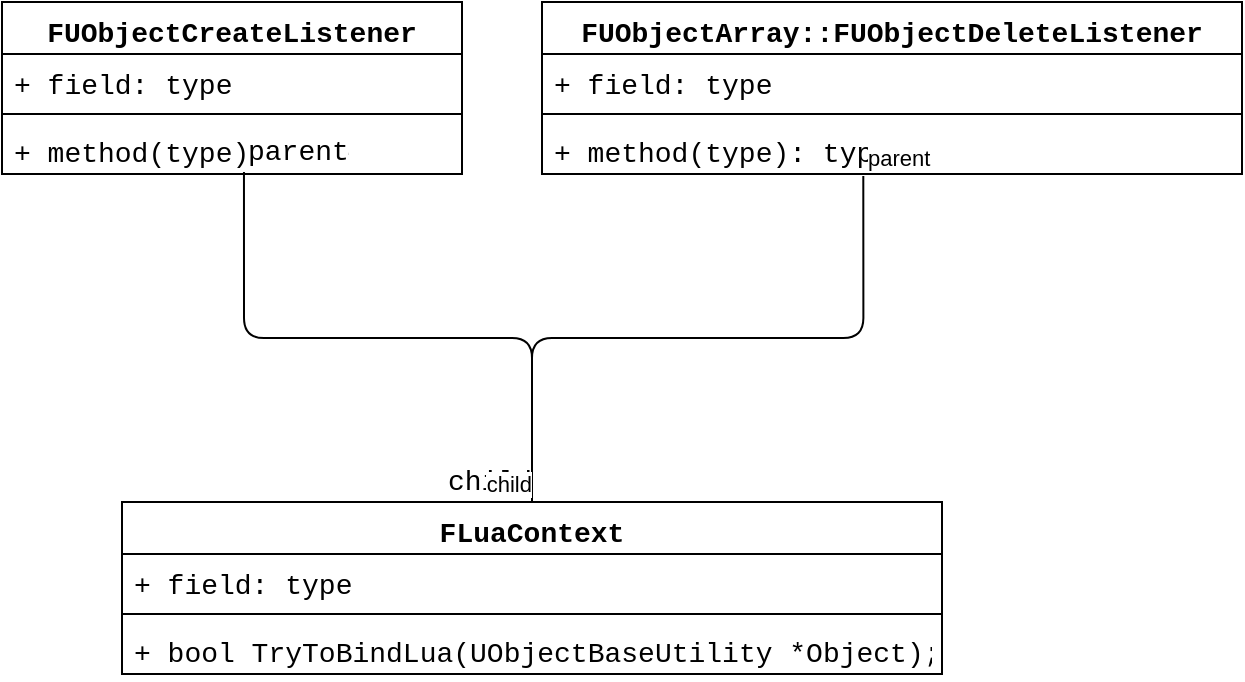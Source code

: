 <mxfile version="14.9.3" type="github">
  <diagram name="Page-1" id="c4acf3e9-155e-7222-9cf6-157b1a14988f">
    <mxGraphModel dx="1422" dy="762" grid="1" gridSize="10" guides="1" tooltips="1" connect="1" arrows="1" fold="1" page="1" pageScale="1" pageWidth="850" pageHeight="1100" background="none" math="0" shadow="0">
      <root>
        <mxCell id="0" />
        <mxCell id="1" parent="0" />
        <mxCell id="NtHtvuAMve170EUnNpiO-1" value="FLuaContext&#xa;" style="swimlane;fontStyle=1;align=center;verticalAlign=top;childLayout=stackLayout;horizontal=1;startSize=26;horizontalStack=0;resizeParent=1;resizeParentMax=0;resizeLast=0;collapsible=1;marginBottom=0;fontFamily=Courier New;fontSize=14;" vertex="1" parent="1">
          <mxGeometry x="180" y="300" width="410" height="86" as="geometry" />
        </mxCell>
        <mxCell id="NtHtvuAMve170EUnNpiO-2" value="+ field: type" style="text;strokeColor=none;fillColor=none;align=left;verticalAlign=top;spacingLeft=4;spacingRight=4;overflow=hidden;rotatable=0;points=[[0,0.5],[1,0.5]];portConstraint=eastwest;fontFamily=Courier New;fontSize=14;" vertex="1" parent="NtHtvuAMve170EUnNpiO-1">
          <mxGeometry y="26" width="410" height="26" as="geometry" />
        </mxCell>
        <mxCell id="NtHtvuAMve170EUnNpiO-3" value="" style="line;strokeWidth=1;fillColor=none;align=left;verticalAlign=middle;spacingTop=-1;spacingLeft=3;spacingRight=3;rotatable=0;labelPosition=right;points=[];portConstraint=eastwest;fontFamily=Courier New;fontSize=14;" vertex="1" parent="NtHtvuAMve170EUnNpiO-1">
          <mxGeometry y="52" width="410" height="8" as="geometry" />
        </mxCell>
        <mxCell id="NtHtvuAMve170EUnNpiO-4" value="+ bool TryToBindLua(UObjectBaseUtility *Object);" style="text;strokeColor=none;fillColor=none;align=left;verticalAlign=top;spacingLeft=4;spacingRight=4;overflow=hidden;rotatable=0;points=[[0,0.5],[1,0.5]];portConstraint=eastwest;fontFamily=Courier New;fontSize=14;" vertex="1" parent="NtHtvuAMve170EUnNpiO-1">
          <mxGeometry y="60" width="410" height="26" as="geometry" />
        </mxCell>
        <mxCell id="NtHtvuAMve170EUnNpiO-5" value="FUObjectCreateListener" style="swimlane;fontStyle=1;align=center;verticalAlign=top;childLayout=stackLayout;horizontal=1;startSize=26;horizontalStack=0;resizeParent=1;resizeParentMax=0;resizeLast=0;collapsible=1;marginBottom=0;fontFamily=Courier New;fontSize=14;" vertex="1" parent="1">
          <mxGeometry x="120" y="50" width="230" height="86" as="geometry">
            <mxRectangle x="280" y="50" width="190" height="26" as="alternateBounds" />
          </mxGeometry>
        </mxCell>
        <mxCell id="NtHtvuAMve170EUnNpiO-6" value="+ field: type" style="text;strokeColor=none;fillColor=none;align=left;verticalAlign=top;spacingLeft=4;spacingRight=4;overflow=hidden;rotatable=0;points=[[0,0.5],[1,0.5]];portConstraint=eastwest;fontFamily=Courier New;fontSize=14;" vertex="1" parent="NtHtvuAMve170EUnNpiO-5">
          <mxGeometry y="26" width="230" height="26" as="geometry" />
        </mxCell>
        <mxCell id="NtHtvuAMve170EUnNpiO-7" value="" style="line;strokeWidth=1;fillColor=none;align=left;verticalAlign=middle;spacingTop=-1;spacingLeft=3;spacingRight=3;rotatable=0;labelPosition=right;points=[];portConstraint=eastwest;fontFamily=Courier New;fontSize=14;" vertex="1" parent="NtHtvuAMve170EUnNpiO-5">
          <mxGeometry y="52" width="230" height="8" as="geometry" />
        </mxCell>
        <mxCell id="NtHtvuAMve170EUnNpiO-8" value="+ method(type): type" style="text;strokeColor=none;fillColor=none;align=left;verticalAlign=top;spacingLeft=4;spacingRight=4;overflow=hidden;rotatable=0;points=[[0,0.5],[1,0.5]];portConstraint=eastwest;fontFamily=Courier New;fontSize=14;" vertex="1" parent="NtHtvuAMve170EUnNpiO-5">
          <mxGeometry y="60" width="230" height="26" as="geometry" />
        </mxCell>
        <mxCell id="NtHtvuAMve170EUnNpiO-9" value="" style="endArrow=none;html=1;edgeStyle=orthogonalEdgeStyle;fontFamily=Courier New;entryX=0.5;entryY=0;entryDx=0;entryDy=0;exitX=0.526;exitY=0.962;exitDx=0;exitDy=0;exitPerimeter=0;fontSize=14;" edge="1" parent="1" source="NtHtvuAMve170EUnNpiO-8" target="NtHtvuAMve170EUnNpiO-1">
          <mxGeometry relative="1" as="geometry">
            <mxPoint x="170" y="470" as="sourcePoint" />
            <mxPoint x="330" y="470" as="targetPoint" />
          </mxGeometry>
        </mxCell>
        <mxCell id="NtHtvuAMve170EUnNpiO-10" value="parent" style="edgeLabel;resizable=0;html=1;align=left;verticalAlign=bottom;fontFamily=Courier New;fontSize=14;" connectable="0" vertex="1" parent="NtHtvuAMve170EUnNpiO-9">
          <mxGeometry x="-1" relative="1" as="geometry" />
        </mxCell>
        <mxCell id="NtHtvuAMve170EUnNpiO-11" value="child" style="edgeLabel;resizable=0;html=1;align=right;verticalAlign=bottom;fontFamily=Courier New;fontSize=14;" connectable="0" vertex="1" parent="NtHtvuAMve170EUnNpiO-9">
          <mxGeometry x="1" relative="1" as="geometry" />
        </mxCell>
        <mxCell id="NtHtvuAMve170EUnNpiO-12" value="FUObjectArray::FUObjectDeleteListener" style="swimlane;fontStyle=1;align=center;verticalAlign=top;childLayout=stackLayout;horizontal=1;startSize=26;horizontalStack=0;resizeParent=1;resizeParentMax=0;resizeLast=0;collapsible=1;marginBottom=0;fontFamily=Courier New;fontSize=14;flipH=1;flipV=0;" vertex="1" parent="1">
          <mxGeometry x="390" y="50" width="350" height="86" as="geometry">
            <mxRectangle x="500" y="50" width="190" height="26" as="alternateBounds" />
          </mxGeometry>
        </mxCell>
        <mxCell id="NtHtvuAMve170EUnNpiO-13" value="+ field: type" style="text;strokeColor=none;fillColor=none;align=left;verticalAlign=top;spacingLeft=4;spacingRight=4;overflow=hidden;rotatable=0;points=[[0,0.5],[1,0.5]];portConstraint=eastwest;fontFamily=Courier New;fontSize=14;" vertex="1" parent="NtHtvuAMve170EUnNpiO-12">
          <mxGeometry y="26" width="350" height="26" as="geometry" />
        </mxCell>
        <mxCell id="NtHtvuAMve170EUnNpiO-14" value="" style="line;strokeWidth=1;fillColor=none;align=left;verticalAlign=middle;spacingTop=-1;spacingLeft=3;spacingRight=3;rotatable=0;labelPosition=right;points=[];portConstraint=eastwest;fontFamily=Courier New;fontSize=14;" vertex="1" parent="NtHtvuAMve170EUnNpiO-12">
          <mxGeometry y="52" width="350" height="8" as="geometry" />
        </mxCell>
        <mxCell id="NtHtvuAMve170EUnNpiO-15" value="+ method(type): type" style="text;strokeColor=none;fillColor=none;align=left;verticalAlign=top;spacingLeft=4;spacingRight=4;overflow=hidden;rotatable=0;points=[[0,0.5],[1,0.5]];portConstraint=eastwest;fontFamily=Courier New;fontSize=14;" vertex="1" parent="NtHtvuAMve170EUnNpiO-12">
          <mxGeometry y="60" width="350" height="26" as="geometry" />
        </mxCell>
        <mxCell id="NtHtvuAMve170EUnNpiO-16" value="" style="endArrow=none;html=1;edgeStyle=orthogonalEdgeStyle;fontFamily=Courier New;fontSize=14;exitX=0.459;exitY=1.038;exitDx=0;exitDy=0;exitPerimeter=0;entryX=0.5;entryY=0;entryDx=0;entryDy=0;" edge="1" parent="1" source="NtHtvuAMve170EUnNpiO-15" target="NtHtvuAMve170EUnNpiO-1">
          <mxGeometry relative="1" as="geometry">
            <mxPoint x="670" y="230" as="sourcePoint" />
            <mxPoint x="380" y="280" as="targetPoint" />
          </mxGeometry>
        </mxCell>
        <mxCell id="NtHtvuAMve170EUnNpiO-17" value="parent" style="edgeLabel;resizable=0;html=1;align=left;verticalAlign=bottom;" connectable="0" vertex="1" parent="NtHtvuAMve170EUnNpiO-16">
          <mxGeometry x="-1" relative="1" as="geometry" />
        </mxCell>
        <mxCell id="NtHtvuAMve170EUnNpiO-18" value="child" style="edgeLabel;resizable=0;html=1;align=right;verticalAlign=bottom;" connectable="0" vertex="1" parent="NtHtvuAMve170EUnNpiO-16">
          <mxGeometry x="1" relative="1" as="geometry" />
        </mxCell>
      </root>
    </mxGraphModel>
  </diagram>
</mxfile>
